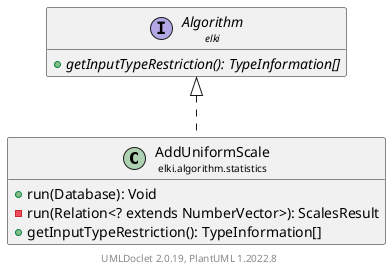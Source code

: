 @startuml
    remove .*\.(Instance|Par|Parameterizer|Factory)$
    set namespaceSeparator none
    hide empty fields
    hide empty methods

    class "<size:14>AddUniformScale\n<size:10>elki.algorithm.statistics" as elki.algorithm.statistics.AddUniformScale [[AddUniformScale.html]] {
        +run(Database): Void
        -run(Relation<? extends NumberVector>): ScalesResult
        +getInputTypeRestriction(): TypeInformation[]
    }

    interface "<size:14>Algorithm\n<size:10>elki" as elki.Algorithm [[../../Algorithm.html]] {
        {abstract} +getInputTypeRestriction(): TypeInformation[]
    }

    elki.Algorithm <|.. elki.algorithm.statistics.AddUniformScale

    center footer UMLDoclet 2.0.19, PlantUML 1.2022.8
@enduml
